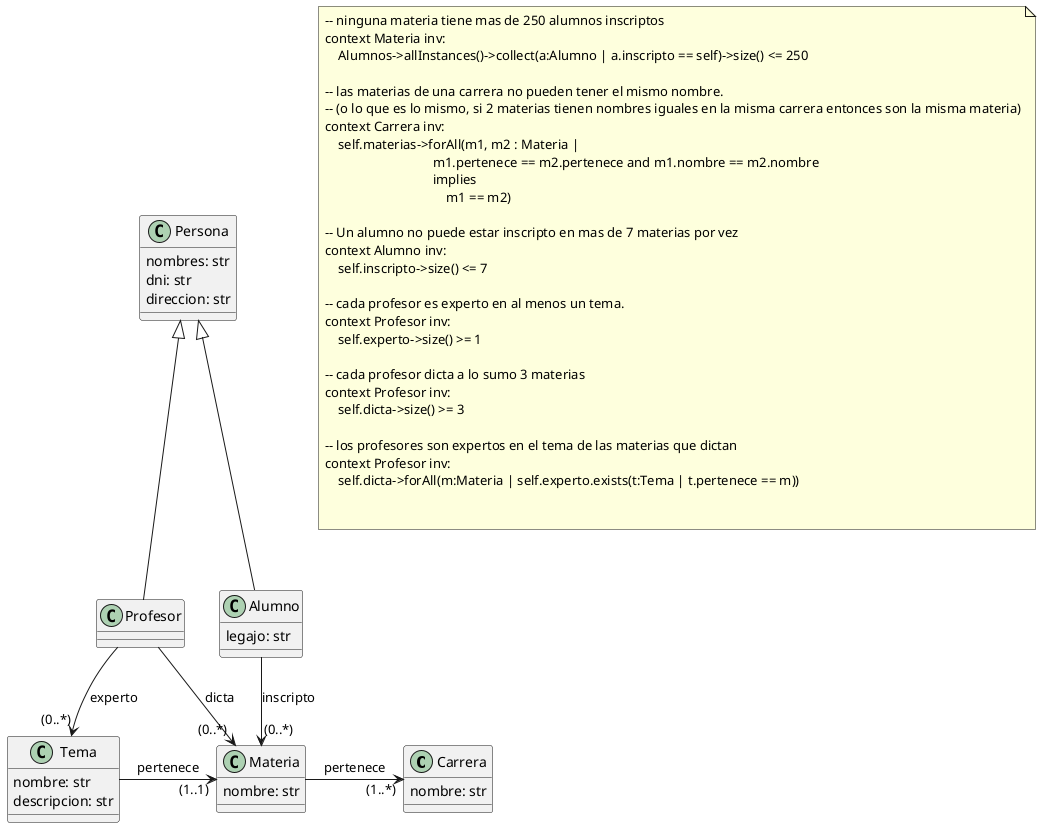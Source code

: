 @startuml

together {

    class Carrera {
        nombre: str
    }

    class Materia {
        nombre: str
    }

    class Tema {
        nombre: str
        descripcion: str
    }

}

together {

    class Persona {
        nombres: str
        dni: str
        direccion: str
    }

    class Profesor {

    }

    class Alumno {
        legajo: str
    }

}

note as ocl
    -- ninguna materia tiene mas de 250 alumnos inscriptos
    context Materia inv:
        Alumnos->allInstances()->collect(a:Alumno | a.inscripto == self)->size() <= 250

    -- las materias de una carrera no pueden tener el mismo nombre.
    -- (o lo que es lo mismo, si 2 materias tienen nombres iguales en la misma carrera entonces son la misma materia)
    context Carrera inv:
        self.materias->forAll(m1, m2 : Materia | 
                                    m1.pertenece == m2.pertenece and m1.nombre == m2.nombre 
                                    implies 
                                        m1 == m2)

    -- Un alumno no puede estar inscripto en mas de 7 materias por vez
    context Alumno inv:
        self.inscripto->size() <= 7

    -- cada profesor es experto en al menos un tema.
    context Profesor inv:
        self.experto->size() >= 1

    -- cada profesor dicta a lo sumo 3 materias
    context Profesor inv:
        self.dicta->size() >= 3

    -- los profesores son expertos en el tema de las materias que dictan
    context Profesor inv:
        self.dicta->forAll(m:Materia | self.experto.exists(t:Tema | t.pertenece == m))


end note


Materia "(1..1)" <- Tema : pertenece
Materia -> "(1..*)" Carrera : pertenece

Alumno --> "(0..*)" Materia : inscripto
Profesor --> "(0..*)" Tema : experto
Profesor --> "(0..*)" Materia : dicta

Persona <|-- Profesor
Persona <|-- Alumno

@enduml